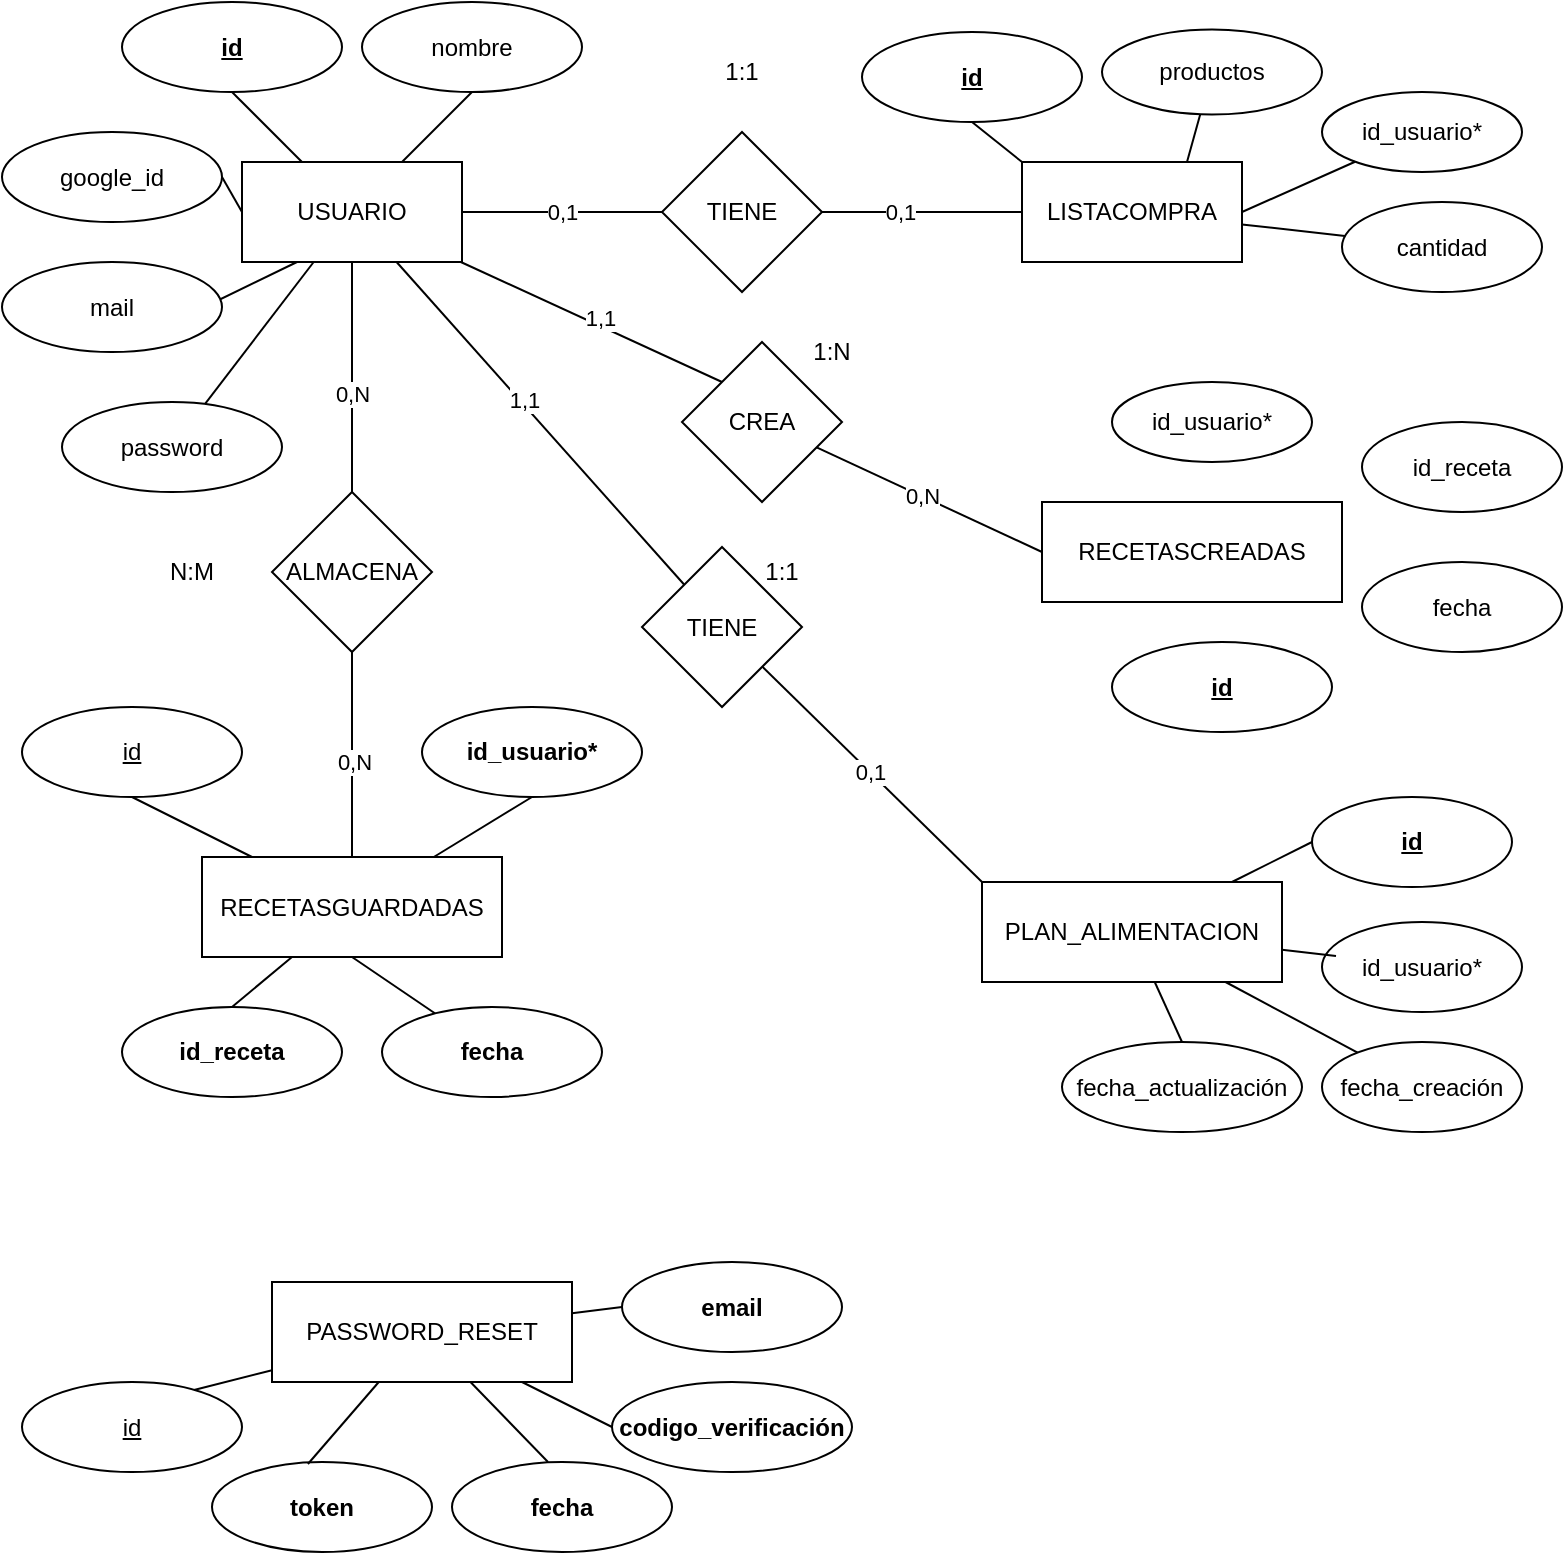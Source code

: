 <mxfile>
    <diagram id="PN5TOe0FE_SLMsJgRFYq" name="Página-1">
        <mxGraphModel dx="1552" dy="1065" grid="1" gridSize="10" guides="1" tooltips="1" connect="1" arrows="1" fold="1" page="1" pageScale="1" pageWidth="850" pageHeight="1100" background="#ffffff" math="0" shadow="0">
            <root>
                <mxCell id="0"/>
                <mxCell id="1" parent="0"/>
                <mxCell id="3Dhr9JopblxVwUFOS69L-12" style="edgeStyle=none;html=1;entryX=0;entryY=0.5;entryDx=0;entryDy=0;endArrow=none;endFill=0;" parent="1" source="3Dhr9JopblxVwUFOS69L-2" target="3Dhr9JopblxVwUFOS69L-8" edge="1">
                    <mxGeometry relative="1" as="geometry"/>
                </mxCell>
                <mxCell id="37" value="0,1" style="edgeLabel;html=1;align=center;verticalAlign=middle;resizable=0;points=[];" parent="3Dhr9JopblxVwUFOS69L-12" vertex="1" connectable="0">
                    <mxGeometry relative="1" as="geometry">
                        <mxPoint as="offset"/>
                    </mxGeometry>
                </mxCell>
                <mxCell id="55" style="edgeStyle=none;html=1;entryX=0;entryY=0;entryDx=0;entryDy=0;endArrow=none;endFill=0;" edge="1" parent="1" source="3Dhr9JopblxVwUFOS69L-2" target="54">
                    <mxGeometry relative="1" as="geometry"/>
                </mxCell>
                <mxCell id="74" value="1,1" style="edgeLabel;html=1;align=center;verticalAlign=middle;resizable=0;points=[];" vertex="1" connectable="0" parent="55">
                    <mxGeometry x="0.043" y="4" relative="1" as="geometry">
                        <mxPoint as="offset"/>
                    </mxGeometry>
                </mxCell>
                <mxCell id="58" style="edgeStyle=none;html=1;endArrow=none;endFill=0;" edge="1" parent="1" source="3Dhr9JopblxVwUFOS69L-2" target="57">
                    <mxGeometry relative="1" as="geometry"/>
                </mxCell>
                <mxCell id="78" value="1,1" style="edgeLabel;html=1;align=center;verticalAlign=middle;resizable=0;points=[];" vertex="1" connectable="0" parent="58">
                    <mxGeometry x="-0.124" y="2" relative="1" as="geometry">
                        <mxPoint x="-1" as="offset"/>
                    </mxGeometry>
                </mxCell>
                <mxCell id="3Dhr9JopblxVwUFOS69L-2" value="USUARIO" style="rounded=0;whiteSpace=wrap;html=1;" parent="1" vertex="1">
                    <mxGeometry x="130" y="110" width="110" height="50" as="geometry"/>
                </mxCell>
                <mxCell id="2" value="LISTACOMPRA" style="rounded=0;whiteSpace=wrap;html=1;" parent="1" vertex="1">
                    <mxGeometry x="520" y="110" width="110" height="50" as="geometry"/>
                </mxCell>
                <mxCell id="5" value="" style="endArrow=none;html=1;entryX=0.5;entryY=1;entryDx=0;entryDy=0;" parent="1" source="3Dhr9JopblxVwUFOS69L-2" target="6" edge="1">
                    <mxGeometry width="50" height="50" relative="1" as="geometry">
                        <mxPoint x="400" y="290" as="sourcePoint"/>
                        <mxPoint x="213" y="80" as="targetPoint"/>
                    </mxGeometry>
                </mxCell>
                <mxCell id="6" value="&lt;b&gt;&lt;u&gt;id&lt;/u&gt;&lt;/b&gt;" style="ellipse;whiteSpace=wrap;html=1;" parent="1" vertex="1">
                    <mxGeometry x="70" y="30" width="110" height="45" as="geometry"/>
                </mxCell>
                <mxCell id="8Fx1ibcSQZerySoRfxwA-7" value="" style="endArrow=none;html=1;entryX=0.5;entryY=1;entryDx=0;entryDy=0;exitX=0.25;exitY=1;exitDx=0;exitDy=0;" parent="1" source="3Dhr9JopblxVwUFOS69L-2" target="8Fx1ibcSQZerySoRfxwA-8" edge="1">
                    <mxGeometry width="50" height="50" relative="1" as="geometry">
                        <mxPoint x="185" y="110" as="sourcePoint"/>
                        <mxPoint x="303" y="290" as="targetPoint"/>
                    </mxGeometry>
                </mxCell>
                <mxCell id="8Fx1ibcSQZerySoRfxwA-8" value="mail" style="ellipse;whiteSpace=wrap;html=1;" parent="1" vertex="1">
                    <mxGeometry x="10" y="160" width="110" height="45" as="geometry"/>
                </mxCell>
                <mxCell id="8Fx1ibcSQZerySoRfxwA-9" value="" style="endArrow=none;html=1;" parent="1" source="3Dhr9JopblxVwUFOS69L-2" target="8" edge="1">
                    <mxGeometry width="50" height="50" relative="1" as="geometry">
                        <mxPoint x="200" y="245" as="sourcePoint"/>
                        <mxPoint x="115.765" y="174.133" as="targetPoint"/>
                    </mxGeometry>
                </mxCell>
                <mxCell id="8" value="password" style="ellipse;whiteSpace=wrap;html=1;" parent="1" vertex="1">
                    <mxGeometry x="40" y="230" width="110" height="45" as="geometry"/>
                </mxCell>
                <mxCell id="3Dhr9JopblxVwUFOS69L-11" style="edgeStyle=none;html=1;entryX=0;entryY=0.5;entryDx=0;entryDy=0;endArrow=none;endFill=0;" parent="1" source="3Dhr9JopblxVwUFOS69L-8" target="2" edge="1">
                    <mxGeometry relative="1" as="geometry"/>
                </mxCell>
                <mxCell id="34" value="0,1" style="edgeLabel;html=1;align=center;verticalAlign=middle;resizable=0;points=[];" parent="3Dhr9JopblxVwUFOS69L-11" vertex="1" connectable="0">
                    <mxGeometry x="-0.22" relative="1" as="geometry">
                        <mxPoint as="offset"/>
                    </mxGeometry>
                </mxCell>
                <mxCell id="3Dhr9JopblxVwUFOS69L-8" value="TIENE" style="rhombus;whiteSpace=wrap;html=1;" parent="1" vertex="1">
                    <mxGeometry x="340" y="95" width="80" height="80" as="geometry"/>
                </mxCell>
                <mxCell id="10" value="&lt;u&gt;&lt;b&gt;id&lt;/b&gt;&lt;/u&gt;" style="ellipse;whiteSpace=wrap;html=1;" parent="1" vertex="1">
                    <mxGeometry x="440" y="45" width="110" height="45" as="geometry"/>
                </mxCell>
                <mxCell id="11" value="productos" style="ellipse;whiteSpace=wrap;html=1;" parent="1" vertex="1">
                    <mxGeometry x="560" y="43.75" width="110" height="42.5" as="geometry"/>
                </mxCell>
                <mxCell id="13" value="id_usuario*" style="ellipse;whiteSpace=wrap;html=1;" parent="1" vertex="1">
                    <mxGeometry x="670" y="75" width="100" height="40" as="geometry"/>
                </mxCell>
                <mxCell id="14" value="cantidad" style="ellipse;whiteSpace=wrap;html=1;" parent="1" vertex="1">
                    <mxGeometry x="680" y="130" width="100" height="45" as="geometry"/>
                </mxCell>
                <mxCell id="15" value="" style="endArrow=none;html=1;exitX=0;exitY=0;exitDx=0;exitDy=0;entryX=0.5;entryY=1;entryDx=0;entryDy=0;" parent="1" source="2" target="10" edge="1">
                    <mxGeometry width="50" height="50" relative="1" as="geometry">
                        <mxPoint x="240" y="120" as="sourcePoint"/>
                        <mxPoint x="284" y="95" as="targetPoint"/>
                    </mxGeometry>
                </mxCell>
                <mxCell id="16" value="" style="endArrow=none;html=1;exitX=0.75;exitY=0;exitDx=0;exitDy=0;" parent="1" source="2" target="11" edge="1">
                    <mxGeometry width="50" height="50" relative="1" as="geometry">
                        <mxPoint x="558" y="120" as="sourcePoint"/>
                        <mxPoint x="529" y="94" as="targetPoint"/>
                    </mxGeometry>
                </mxCell>
                <mxCell id="18" value="" style="endArrow=none;html=1;exitX=1;exitY=0.5;exitDx=0;exitDy=0;" parent="1" source="2" target="13" edge="1">
                    <mxGeometry width="50" height="50" relative="1" as="geometry">
                        <mxPoint x="640" y="133" as="sourcePoint"/>
                        <mxPoint x="690" y="115" as="targetPoint"/>
                    </mxGeometry>
                </mxCell>
                <mxCell id="8Fx1ibcSQZerySoRfxwA-23" style="edgeStyle=none;html=1;endArrow=none;endFill=0;" parent="1" source="2" target="14" edge="1">
                    <mxGeometry relative="1" as="geometry">
                        <mxPoint x="385" y="225" as="sourcePoint"/>
                        <mxPoint x="485" y="225" as="targetPoint"/>
                    </mxGeometry>
                </mxCell>
                <mxCell id="19" value="nombre" style="ellipse;whiteSpace=wrap;html=1;" parent="1" vertex="1">
                    <mxGeometry x="190" y="30" width="110" height="45" as="geometry"/>
                </mxCell>
                <mxCell id="20" value="" style="endArrow=none;html=1;entryX=0.5;entryY=1;entryDx=0;entryDy=0;" parent="1" source="3Dhr9JopblxVwUFOS69L-2" target="19" edge="1">
                    <mxGeometry width="50" height="50" relative="1" as="geometry">
                        <mxPoint x="185" y="123" as="sourcePoint"/>
                        <mxPoint x="135" y="85" as="targetPoint"/>
                    </mxGeometry>
                </mxCell>
                <mxCell id="21" value="RECETASGUARDADAS" style="rounded=0;whiteSpace=wrap;html=1;" parent="1" vertex="1">
                    <mxGeometry x="110" y="457.5" width="150" height="50" as="geometry"/>
                </mxCell>
                <mxCell id="22" value="&lt;u&gt;id&lt;/u&gt;" style="ellipse;whiteSpace=wrap;html=1;" parent="1" vertex="1">
                    <mxGeometry x="20" y="382.5" width="110" height="45" as="geometry"/>
                </mxCell>
                <mxCell id="23" value="&lt;b&gt;id_usuario*&lt;/b&gt;" style="ellipse;whiteSpace=wrap;html=1;" parent="1" vertex="1">
                    <mxGeometry x="220" y="382.5" width="110" height="45" as="geometry"/>
                </mxCell>
                <mxCell id="24" value="&lt;b&gt;id_receta&lt;/b&gt;" style="ellipse;whiteSpace=wrap;html=1;" parent="1" vertex="1">
                    <mxGeometry x="70" y="532.5" width="110" height="45" as="geometry"/>
                </mxCell>
                <mxCell id="25" value="" style="endArrow=none;html=1;entryX=0.5;entryY=1;entryDx=0;entryDy=0;" parent="1" source="21" target="22" edge="1">
                    <mxGeometry width="50" height="50" relative="1" as="geometry">
                        <mxPoint x="168" y="252.5" as="sourcePoint"/>
                        <mxPoint x="135" y="327.5" as="targetPoint"/>
                    </mxGeometry>
                </mxCell>
                <mxCell id="26" value="" style="endArrow=none;html=1;exitX=0.5;exitY=1;exitDx=0;exitDy=0;" parent="1" source="23" target="21" edge="1">
                    <mxGeometry width="50" height="50" relative="1" as="geometry">
                        <mxPoint x="115" y="452.5" as="sourcePoint"/>
                        <mxPoint x="85" y="437.5" as="targetPoint"/>
                    </mxGeometry>
                </mxCell>
                <mxCell id="27" value="" style="endArrow=none;html=1;exitX=0.5;exitY=0;exitDx=0;exitDy=0;" parent="1" source="24" target="21" edge="1">
                    <mxGeometry width="50" height="50" relative="1" as="geometry">
                        <mxPoint x="215" y="437.5" as="sourcePoint"/>
                        <mxPoint x="196" y="452.5" as="targetPoint"/>
                    </mxGeometry>
                </mxCell>
                <mxCell id="28" value="ALMACENA" style="rhombus;whiteSpace=wrap;html=1;" parent="1" vertex="1">
                    <mxGeometry x="145" y="275" width="80" height="80" as="geometry"/>
                </mxCell>
                <mxCell id="29" value="" style="endArrow=none;html=1;entryX=0.5;entryY=0;entryDx=0;entryDy=0;exitX=0.5;exitY=1;exitDx=0;exitDy=0;" parent="1" source="3Dhr9JopblxVwUFOS69L-2" target="28" edge="1">
                    <mxGeometry width="50" height="50" relative="1" as="geometry">
                        <mxPoint x="221" y="170" as="sourcePoint"/>
                        <mxPoint x="253" y="202" as="targetPoint"/>
                    </mxGeometry>
                </mxCell>
                <mxCell id="32" value="0,N" style="edgeLabel;html=1;align=center;verticalAlign=middle;resizable=0;points=[];" parent="29" vertex="1" connectable="0">
                    <mxGeometry x="0.147" relative="1" as="geometry">
                        <mxPoint as="offset"/>
                    </mxGeometry>
                </mxCell>
                <mxCell id="30" value="" style="endArrow=none;html=1;entryX=0.5;entryY=0;entryDx=0;entryDy=0;exitX=0.5;exitY=1;exitDx=0;exitDy=0;" parent="1" source="28" target="21" edge="1">
                    <mxGeometry width="50" height="50" relative="1" as="geometry">
                        <mxPoint x="185" y="397.5" as="sourcePoint"/>
                        <mxPoint x="195" y="327.5" as="targetPoint"/>
                    </mxGeometry>
                </mxCell>
                <mxCell id="31" value="0,N" style="edgeLabel;html=1;align=center;verticalAlign=middle;resizable=0;points=[];" parent="30" vertex="1" connectable="0">
                    <mxGeometry x="0.067" y="1" relative="1" as="geometry">
                        <mxPoint as="offset"/>
                    </mxGeometry>
                </mxCell>
                <mxCell id="33" value="&lt;span style=&quot;background-color: light-dark(#ffffff, var(--ge-dark-color, #121212));&quot;&gt;N:M&lt;/span&gt;" style="text;html=1;align=center;verticalAlign=middle;whiteSpace=wrap;rounded=0;" parent="1" vertex="1">
                    <mxGeometry x="75" y="300" width="60" height="30" as="geometry"/>
                </mxCell>
                <mxCell id="38" value="&lt;span style=&quot;background-color: light-dark(#ffffff, var(--ge-dark-color, #121212));&quot;&gt;1:1&lt;/span&gt;" style="text;html=1;align=center;verticalAlign=middle;whiteSpace=wrap;rounded=0;" parent="1" vertex="1">
                    <mxGeometry x="350" y="50" width="60" height="30" as="geometry"/>
                </mxCell>
                <mxCell id="40" style="edgeStyle=none;html=1;entryX=0.5;entryY=1;entryDx=0;entryDy=0;endArrow=none;endFill=0;" edge="1" parent="1" source="39" target="21">
                    <mxGeometry relative="1" as="geometry"/>
                </mxCell>
                <mxCell id="39" value="&lt;b&gt;fecha&lt;/b&gt;" style="ellipse;whiteSpace=wrap;html=1;" vertex="1" parent="1">
                    <mxGeometry x="200" y="532.5" width="110" height="45" as="geometry"/>
                </mxCell>
                <mxCell id="42" style="edgeStyle=none;html=1;exitX=1;exitY=0.5;exitDx=0;exitDy=0;entryX=0;entryY=0.5;entryDx=0;entryDy=0;endArrow=none;endFill=0;" edge="1" parent="1" source="41" target="3Dhr9JopblxVwUFOS69L-2">
                    <mxGeometry relative="1" as="geometry"/>
                </mxCell>
                <mxCell id="41" value="google_id" style="ellipse;whiteSpace=wrap;html=1;" vertex="1" parent="1">
                    <mxGeometry x="10" y="95" width="110" height="45" as="geometry"/>
                </mxCell>
                <mxCell id="65" style="edgeStyle=none;html=1;entryX=0;entryY=0.5;entryDx=0;entryDy=0;endArrow=none;endFill=0;" edge="1" parent="1" source="43" target="44">
                    <mxGeometry relative="1" as="geometry"/>
                </mxCell>
                <mxCell id="66" style="edgeStyle=none;html=1;entryX=0;entryY=0.5;entryDx=0;entryDy=0;endArrow=none;endFill=0;" edge="1" parent="1" source="43" target="48">
                    <mxGeometry relative="1" as="geometry"/>
                </mxCell>
                <mxCell id="43" value="PASSWORD_RESET" style="rounded=0;whiteSpace=wrap;html=1;" vertex="1" parent="1">
                    <mxGeometry x="145" y="670" width="150" height="50" as="geometry"/>
                </mxCell>
                <mxCell id="44" value="&lt;b&gt;email&lt;/b&gt;" style="ellipse;whiteSpace=wrap;html=1;" vertex="1" parent="1">
                    <mxGeometry x="320" y="660" width="110" height="45" as="geometry"/>
                </mxCell>
                <mxCell id="45" value="&lt;u&gt;id&lt;/u&gt;" style="ellipse;whiteSpace=wrap;html=1;" vertex="1" parent="1">
                    <mxGeometry x="20" y="720" width="110" height="45" as="geometry"/>
                </mxCell>
                <mxCell id="46" value="&lt;b&gt;token&lt;/b&gt;" style="ellipse;whiteSpace=wrap;html=1;" vertex="1" parent="1">
                    <mxGeometry x="115" y="760" width="110" height="45" as="geometry"/>
                </mxCell>
                <mxCell id="47" value="&lt;b&gt;fecha&lt;/b&gt;" style="ellipse;whiteSpace=wrap;html=1;" vertex="1" parent="1">
                    <mxGeometry x="235" y="760" width="110" height="45" as="geometry"/>
                </mxCell>
                <mxCell id="48" value="&lt;b&gt;codigo_verificación&lt;/b&gt;" style="ellipse;whiteSpace=wrap;html=1;" vertex="1" parent="1">
                    <mxGeometry x="315" y="720" width="120" height="45" as="geometry"/>
                </mxCell>
                <mxCell id="49" value="RECETASCREADAS" style="rounded=0;whiteSpace=wrap;html=1;" vertex="1" parent="1">
                    <mxGeometry x="530" y="280" width="150" height="50" as="geometry"/>
                </mxCell>
                <mxCell id="50" value="&lt;b&gt;&lt;u&gt;id&lt;/u&gt;&lt;/b&gt;" style="ellipse;whiteSpace=wrap;html=1;" vertex="1" parent="1">
                    <mxGeometry x="565" y="350" width="110" height="45" as="geometry"/>
                </mxCell>
                <mxCell id="51" value="id_usuario*" style="ellipse;whiteSpace=wrap;html=1;" vertex="1" parent="1">
                    <mxGeometry x="565" y="220" width="100" height="40" as="geometry"/>
                </mxCell>
                <mxCell id="52" value="id_receta" style="ellipse;whiteSpace=wrap;html=1;" vertex="1" parent="1">
                    <mxGeometry x="690" y="240" width="100" height="45" as="geometry"/>
                </mxCell>
                <mxCell id="53" value="fecha" style="ellipse;whiteSpace=wrap;html=1;" vertex="1" parent="1">
                    <mxGeometry x="690" y="310" width="100" height="45" as="geometry"/>
                </mxCell>
                <mxCell id="56" style="edgeStyle=none;html=1;entryX=0;entryY=0.5;entryDx=0;entryDy=0;endArrow=none;endFill=0;" edge="1" parent="1" source="54" target="49">
                    <mxGeometry relative="1" as="geometry"/>
                </mxCell>
                <mxCell id="75" value="0,N" style="edgeLabel;html=1;align=center;verticalAlign=middle;resizable=0;points=[];" vertex="1" connectable="0" parent="56">
                    <mxGeometry x="-0.066" relative="1" as="geometry">
                        <mxPoint as="offset"/>
                    </mxGeometry>
                </mxCell>
                <mxCell id="54" value="CREA" style="rhombus;whiteSpace=wrap;html=1;" vertex="1" parent="1">
                    <mxGeometry x="350" y="200" width="80" height="80" as="geometry"/>
                </mxCell>
                <mxCell id="59" style="edgeStyle=none;html=1;endArrow=none;endFill=0;entryX=0;entryY=0;entryDx=0;entryDy=0;" edge="1" parent="1" source="57" target="60">
                    <mxGeometry relative="1" as="geometry">
                        <mxPoint x="500" y="460" as="targetPoint"/>
                    </mxGeometry>
                </mxCell>
                <mxCell id="77" value="0,1" style="edgeLabel;html=1;align=center;verticalAlign=middle;resizable=0;points=[];" vertex="1" connectable="0" parent="59">
                    <mxGeometry x="-0.016" relative="1" as="geometry">
                        <mxPoint as="offset"/>
                    </mxGeometry>
                </mxCell>
                <mxCell id="57" value="TIENE" style="rhombus;whiteSpace=wrap;html=1;" vertex="1" parent="1">
                    <mxGeometry x="330" y="302.5" width="80" height="80" as="geometry"/>
                </mxCell>
                <mxCell id="70" style="edgeStyle=none;html=1;entryX=0.5;entryY=0;entryDx=0;entryDy=0;endArrow=none;endFill=0;" edge="1" parent="1" source="60" target="64">
                    <mxGeometry relative="1" as="geometry"/>
                </mxCell>
                <mxCell id="71" style="edgeStyle=none;html=1;endArrow=none;endFill=0;" edge="1" parent="1" source="60" target="63">
                    <mxGeometry relative="1" as="geometry"/>
                </mxCell>
                <mxCell id="73" style="edgeStyle=none;html=1;entryX=0;entryY=0.5;entryDx=0;entryDy=0;endArrow=none;endFill=0;" edge="1" parent="1" source="60" target="61">
                    <mxGeometry relative="1" as="geometry"/>
                </mxCell>
                <mxCell id="60" value="PLAN_ALIMENTACION" style="rounded=0;whiteSpace=wrap;html=1;" vertex="1" parent="1">
                    <mxGeometry x="500" y="470" width="150" height="50" as="geometry"/>
                </mxCell>
                <mxCell id="61" value="&lt;b&gt;&lt;u&gt;id&lt;/u&gt;&lt;/b&gt;" style="ellipse;whiteSpace=wrap;html=1;" vertex="1" parent="1">
                    <mxGeometry x="665" y="427.5" width="100" height="45" as="geometry"/>
                </mxCell>
                <mxCell id="62" value="id_usuario*" style="ellipse;whiteSpace=wrap;html=1;" vertex="1" parent="1">
                    <mxGeometry x="670" y="490" width="100" height="45" as="geometry"/>
                </mxCell>
                <mxCell id="63" value="fecha_creación" style="ellipse;whiteSpace=wrap;html=1;" vertex="1" parent="1">
                    <mxGeometry x="670" y="550" width="100" height="45" as="geometry"/>
                </mxCell>
                <mxCell id="64" value="fecha_actualización" style="ellipse;whiteSpace=wrap;html=1;" vertex="1" parent="1">
                    <mxGeometry x="540" y="550" width="120" height="45" as="geometry"/>
                </mxCell>
                <mxCell id="67" style="edgeStyle=none;html=1;endArrow=none;endFill=0;" edge="1" parent="1" source="43">
                    <mxGeometry relative="1" as="geometry">
                        <mxPoint x="283" y="760" as="targetPoint"/>
                    </mxGeometry>
                </mxCell>
                <mxCell id="68" style="edgeStyle=none;html=1;entryX=0.436;entryY=0.022;entryDx=0;entryDy=0;entryPerimeter=0;endArrow=none;endFill=0;" edge="1" parent="1" source="43" target="46">
                    <mxGeometry relative="1" as="geometry"/>
                </mxCell>
                <mxCell id="69" style="edgeStyle=none;html=1;entryX=0.782;entryY=0.089;entryDx=0;entryDy=0;entryPerimeter=0;endArrow=none;endFill=0;" edge="1" parent="1" source="43" target="45">
                    <mxGeometry relative="1" as="geometry"/>
                </mxCell>
                <mxCell id="72" style="edgeStyle=none;html=1;entryX=0.07;entryY=0.378;entryDx=0;entryDy=0;entryPerimeter=0;endArrow=none;endFill=0;" edge="1" parent="1" source="60" target="62">
                    <mxGeometry relative="1" as="geometry"/>
                </mxCell>
                <mxCell id="76" value="&lt;span style=&quot;background-color: light-dark(#ffffff, var(--ge-dark-color, #121212));&quot;&gt;1:N&lt;/span&gt;" style="text;html=1;align=center;verticalAlign=middle;whiteSpace=wrap;rounded=0;" vertex="1" parent="1">
                    <mxGeometry x="395" y="190" width="60" height="30" as="geometry"/>
                </mxCell>
                <mxCell id="79" value="&lt;span style=&quot;background-color: light-dark(#ffffff, var(--ge-dark-color, #121212));&quot;&gt;1:1&lt;/span&gt;" style="text;html=1;align=center;verticalAlign=middle;whiteSpace=wrap;rounded=0;" vertex="1" parent="1">
                    <mxGeometry x="370" y="300" width="60" height="30" as="geometry"/>
                </mxCell>
            </root>
        </mxGraphModel>
    </diagram>
</mxfile>
